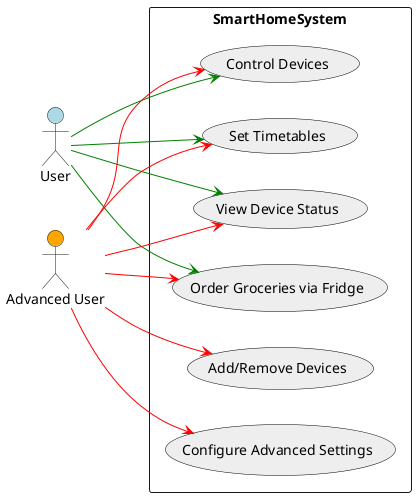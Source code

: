 @startuml
skinparam actorStyle stickman
skinparam usecaseBackgroundColor #EEE
skinparam usecaseBorderColor #000
skinparam usecaseFontSize 14

left to right direction

actor "User" as User #lightblue
actor "Advanced User" as AdvancedUser #orange

rectangle SmartHomeSystem {
    usecase "Control Devices" as UC1
    usecase "Set Timetables" as UC2
    usecase "View Device Status" as UC3
    usecase "Order Groceries via Fridge" as UC4
    usecase "Add/Remove Devices" as UC5
    usecase "Configure Advanced Settings" as UC6
}

User --> UC1 #green
User --> UC2 #green
User --> UC3 #green
User --> UC4 #green

AdvancedUser --> UC1 #red
AdvancedUser --> UC2 #red
AdvancedUser --> UC3 #red
AdvancedUser --> UC4 #red
AdvancedUser --> UC5 #red
AdvancedUser --> UC6 #red
@enduml
